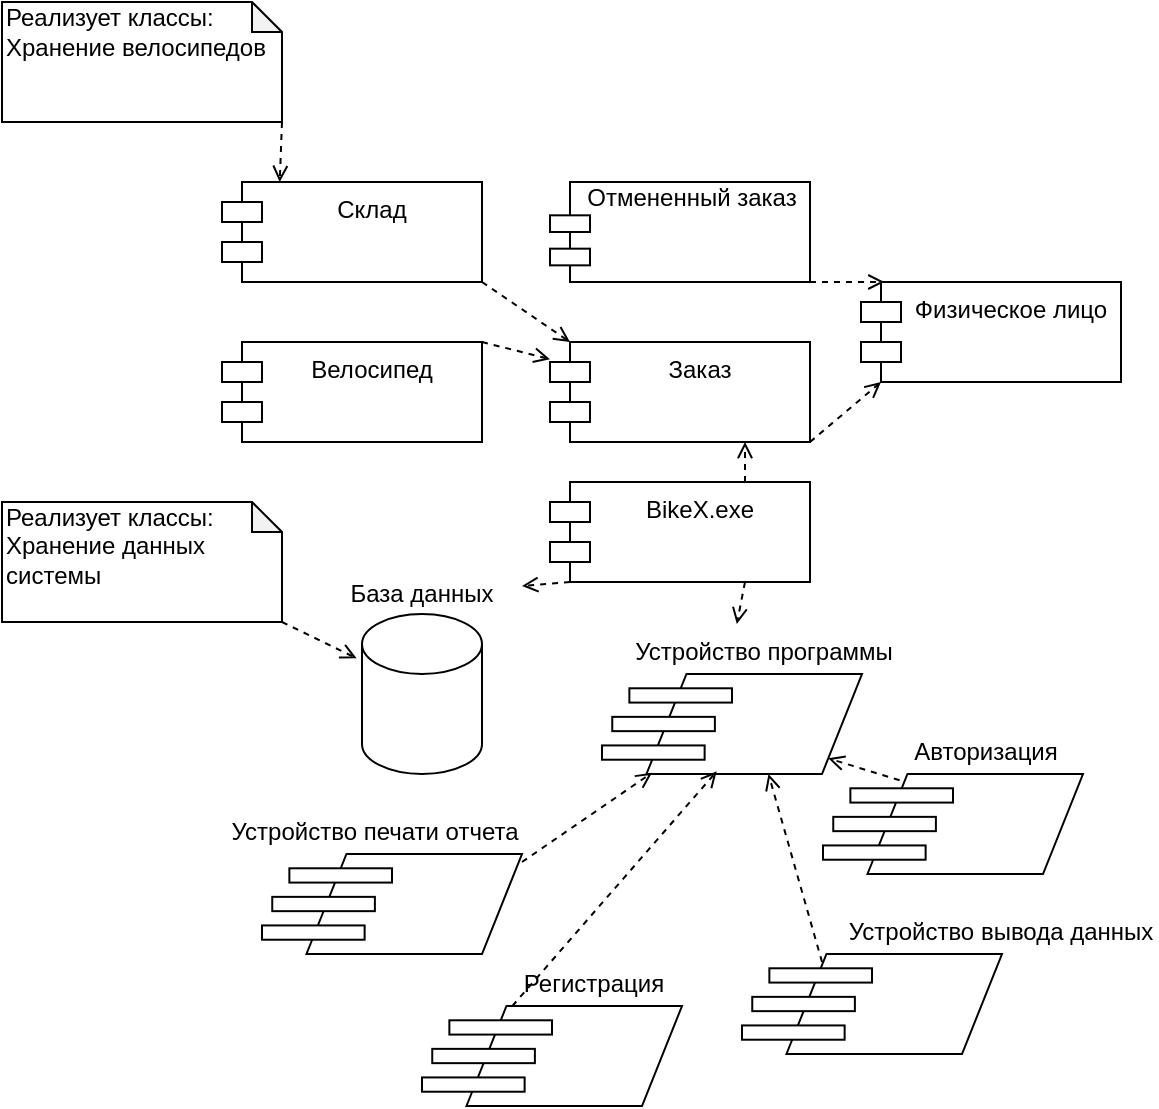 <mxfile version="20.4.0" type="device"><diagram id="Te9_GhATy-YZI-GgnTQt" name="Страница 1"><mxGraphModel dx="981" dy="548" grid="1" gridSize="10" guides="1" tooltips="1" connect="1" arrows="1" fold="1" page="1" pageScale="1" pageWidth="827" pageHeight="1169" math="0" shadow="0"><root><mxCell id="0"/><mxCell id="1" parent="0"/><mxCell id="4rz4auG-Lp55N68Rj7_F-12" value="" style="group" vertex="1" connectable="0" parent="1"><mxGeometry x="344" y="240" width="150" height="50" as="geometry"/></mxCell><mxCell id="4rz4auG-Lp55N68Rj7_F-13" value="" style="rounded=0;whiteSpace=wrap;html=1;" vertex="1" parent="4rz4auG-Lp55N68Rj7_F-12"><mxGeometry x="30" width="120" height="50" as="geometry"/></mxCell><mxCell id="4rz4auG-Lp55N68Rj7_F-14" value="" style="rounded=0;whiteSpace=wrap;html=1;" vertex="1" parent="4rz4auG-Lp55N68Rj7_F-12"><mxGeometry x="20" y="16.667" width="20" height="8.333" as="geometry"/></mxCell><mxCell id="4rz4auG-Lp55N68Rj7_F-16" value="" style="rounded=0;whiteSpace=wrap;html=1;" vertex="1" parent="4rz4auG-Lp55N68Rj7_F-12"><mxGeometry x="20" y="33.333" width="20" height="8.333" as="geometry"/></mxCell><mxCell id="4rz4auG-Lp55N68Rj7_F-10" value="Отмененный заказ" style="text;html=1;strokeColor=none;fillColor=none;align=center;verticalAlign=middle;whiteSpace=wrap;rounded=0;" vertex="1" parent="4rz4auG-Lp55N68Rj7_F-12"><mxGeometry x="37" y="-4.167" width="108" height="25" as="geometry"/></mxCell><mxCell id="4rz4auG-Lp55N68Rj7_F-42" style="rounded=0;orthogonalLoop=1;jettySize=auto;html=1;exitX=0;exitY=1;exitDx=10;exitDy=0;exitPerimeter=0;dashed=1;endArrow=open;endFill=0;" edge="1" parent="1" source="4rz4auG-Lp55N68Rj7_F-17" target="4rz4auG-Lp55N68Rj7_F-40"><mxGeometry relative="1" as="geometry"/></mxCell><mxCell id="4rz4auG-Lp55N68Rj7_F-43" style="rounded=0;orthogonalLoop=1;jettySize=auto;html=1;exitX=0.75;exitY=0;exitDx=0;exitDy=0;entryX=0.75;entryY=1;entryDx=0;entryDy=0;dashed=1;endArrow=open;endFill=0;" edge="1" parent="1" source="4rz4auG-Lp55N68Rj7_F-17" target="4rz4auG-Lp55N68Rj7_F-18"><mxGeometry relative="1" as="geometry"/></mxCell><mxCell id="4rz4auG-Lp55N68Rj7_F-80" style="rounded=0;orthogonalLoop=1;jettySize=auto;html=1;exitX=0.75;exitY=1;exitDx=0;exitDy=0;entryX=0.4;entryY=0.033;entryDx=0;entryDy=0;entryPerimeter=0;dashed=1;endArrow=open;endFill=0;" edge="1" parent="1" source="4rz4auG-Lp55N68Rj7_F-17" target="4rz4auG-Lp55N68Rj7_F-50"><mxGeometry relative="1" as="geometry"/></mxCell><mxCell id="4rz4auG-Lp55N68Rj7_F-17" value="BikeX.exe" style="shape=module;align=left;spacingLeft=20;align=center;verticalAlign=top;" vertex="1" parent="1"><mxGeometry x="364" y="390" width="130" height="50" as="geometry"/></mxCell><mxCell id="4rz4auG-Lp55N68Rj7_F-29" style="rounded=0;orthogonalLoop=1;jettySize=auto;html=1;exitX=1;exitY=1;exitDx=0;exitDy=0;entryX=0;entryY=1;entryDx=10;entryDy=0;entryPerimeter=0;dashed=1;endArrow=open;endFill=0;" edge="1" parent="1" source="4rz4auG-Lp55N68Rj7_F-18" target="4rz4auG-Lp55N68Rj7_F-21"><mxGeometry relative="1" as="geometry"/></mxCell><mxCell id="4rz4auG-Lp55N68Rj7_F-18" value="Заказ" style="shape=module;align=left;spacingLeft=20;align=center;verticalAlign=top;" vertex="1" parent="1"><mxGeometry x="364" y="320" width="130" height="50" as="geometry"/></mxCell><mxCell id="4rz4auG-Lp55N68Rj7_F-44" style="rounded=0;orthogonalLoop=1;jettySize=auto;html=1;exitX=1;exitY=0;exitDx=0;exitDy=0;dashed=1;endArrow=open;endFill=0;" edge="1" parent="1" source="4rz4auG-Lp55N68Rj7_F-19" target="4rz4auG-Lp55N68Rj7_F-18"><mxGeometry relative="1" as="geometry"/></mxCell><mxCell id="4rz4auG-Lp55N68Rj7_F-19" value="Велосипед" style="shape=module;align=left;spacingLeft=20;align=center;verticalAlign=top;" vertex="1" parent="1"><mxGeometry x="200" y="320" width="130" height="50" as="geometry"/></mxCell><mxCell id="4rz4auG-Lp55N68Rj7_F-32" style="rounded=0;orthogonalLoop=1;jettySize=auto;html=1;exitX=1;exitY=1;exitDx=0;exitDy=0;entryX=0;entryY=0;entryDx=10;entryDy=0;entryPerimeter=0;dashed=1;endArrow=open;endFill=0;" edge="1" parent="1" source="4rz4auG-Lp55N68Rj7_F-20" target="4rz4auG-Lp55N68Rj7_F-18"><mxGeometry relative="1" as="geometry"/></mxCell><mxCell id="4rz4auG-Lp55N68Rj7_F-20" value="Склад" style="shape=module;align=left;spacingLeft=20;align=center;verticalAlign=top;" vertex="1" parent="1"><mxGeometry x="200" y="240" width="130" height="50" as="geometry"/></mxCell><mxCell id="4rz4auG-Lp55N68Rj7_F-21" value="Физическое лицо" style="shape=module;align=left;spacingLeft=20;align=center;verticalAlign=top;" vertex="1" parent="1"><mxGeometry x="519.5" y="290" width="130" height="50" as="geometry"/></mxCell><mxCell id="4rz4auG-Lp55N68Rj7_F-28" style="rounded=0;orthogonalLoop=1;jettySize=auto;html=1;exitX=1;exitY=1;exitDx=0;exitDy=0;entryX=0.09;entryY=0;entryDx=0;entryDy=0;entryPerimeter=0;dashed=1;endArrow=open;endFill=0;" edge="1" parent="1" source="4rz4auG-Lp55N68Rj7_F-13" target="4rz4auG-Lp55N68Rj7_F-21"><mxGeometry relative="1" as="geometry"/></mxCell><mxCell id="4rz4auG-Lp55N68Rj7_F-35" value="" style="group" vertex="1" connectable="0" parent="1"><mxGeometry x="90" y="150" width="140" height="60" as="geometry"/></mxCell><mxCell id="4rz4auG-Lp55N68Rj7_F-33" value="" style="shape=note;whiteSpace=wrap;html=1;backgroundOutline=1;darkOpacity=0.05;size=15;" vertex="1" parent="4rz4auG-Lp55N68Rj7_F-35"><mxGeometry width="140" height="60" as="geometry"/></mxCell><mxCell id="4rz4auG-Lp55N68Rj7_F-34" value="Реализует классы:&lt;br&gt;Хранение велосипедов" style="text;html=1;strokeColor=none;fillColor=none;align=left;verticalAlign=middle;whiteSpace=wrap;rounded=0;" vertex="1" parent="4rz4auG-Lp55N68Rj7_F-35"><mxGeometry width="140" height="30" as="geometry"/></mxCell><mxCell id="4rz4auG-Lp55N68Rj7_F-36" style="rounded=0;orthogonalLoop=1;jettySize=auto;html=1;exitX=1;exitY=1;exitDx=0;exitDy=0;exitPerimeter=0;entryX=0.222;entryY=0;entryDx=0;entryDy=0;entryPerimeter=0;dashed=1;endArrow=open;endFill=0;" edge="1" parent="1" source="4rz4auG-Lp55N68Rj7_F-33" target="4rz4auG-Lp55N68Rj7_F-20"><mxGeometry relative="1" as="geometry"/></mxCell><mxCell id="4rz4auG-Lp55N68Rj7_F-41" value="" style="group" vertex="1" connectable="0" parent="1"><mxGeometry x="250" y="431" width="100" height="105" as="geometry"/></mxCell><mxCell id="4rz4auG-Lp55N68Rj7_F-39" value="" style="shape=cylinder3;whiteSpace=wrap;html=1;boundedLbl=1;backgroundOutline=1;size=15;" vertex="1" parent="4rz4auG-Lp55N68Rj7_F-41"><mxGeometry x="20" y="25" width="60" height="80" as="geometry"/></mxCell><mxCell id="4rz4auG-Lp55N68Rj7_F-40" value="База данных" style="text;html=1;strokeColor=none;fillColor=none;align=center;verticalAlign=middle;whiteSpace=wrap;rounded=0;" vertex="1" parent="4rz4auG-Lp55N68Rj7_F-41"><mxGeometry width="100" height="30" as="geometry"/></mxCell><mxCell id="4rz4auG-Lp55N68Rj7_F-46" value="" style="group" vertex="1" connectable="0" parent="1"><mxGeometry x="90" y="400" width="140" height="60" as="geometry"/></mxCell><mxCell id="4rz4auG-Lp55N68Rj7_F-47" value="" style="shape=note;whiteSpace=wrap;html=1;backgroundOutline=1;darkOpacity=0.05;size=15;" vertex="1" parent="4rz4auG-Lp55N68Rj7_F-46"><mxGeometry width="140" height="60" as="geometry"/></mxCell><mxCell id="4rz4auG-Lp55N68Rj7_F-48" value="Реализует классы:&lt;br&gt;Хранение данных системы" style="text;html=1;strokeColor=none;fillColor=none;align=left;verticalAlign=middle;whiteSpace=wrap;rounded=0;" vertex="1" parent="4rz4auG-Lp55N68Rj7_F-46"><mxGeometry y="7" width="140" height="30" as="geometry"/></mxCell><mxCell id="4rz4auG-Lp55N68Rj7_F-49" style="rounded=0;orthogonalLoop=1;jettySize=auto;html=1;exitX=1;exitY=1;exitDx=0;exitDy=0;exitPerimeter=0;entryX=-0.045;entryY=0.277;entryDx=0;entryDy=0;entryPerimeter=0;dashed=1;endArrow=open;endFill=0;" edge="1" parent="1" source="4rz4auG-Lp55N68Rj7_F-47" target="4rz4auG-Lp55N68Rj7_F-39"><mxGeometry relative="1" as="geometry"/></mxCell><mxCell id="4rz4auG-Lp55N68Rj7_F-51" value="" style="group" vertex="1" connectable="0" parent="1"><mxGeometry x="390" y="460" width="149" height="76" as="geometry"/></mxCell><mxCell id="4rz4auG-Lp55N68Rj7_F-9" value="" style="group" vertex="1" connectable="0" parent="4rz4auG-Lp55N68Rj7_F-51"><mxGeometry y="26" width="130" height="50" as="geometry"/></mxCell><mxCell id="4rz4auG-Lp55N68Rj7_F-5" value="" style="shape=parallelogram;perimeter=parallelogramPerimeter;whiteSpace=wrap;html=1;fixedSize=1;" vertex="1" parent="4rz4auG-Lp55N68Rj7_F-9"><mxGeometry x="22.237" width="107.763" height="50" as="geometry"/></mxCell><mxCell id="4rz4auG-Lp55N68Rj7_F-6" value="" style="rounded=0;whiteSpace=wrap;html=1;" vertex="1" parent="4rz4auG-Lp55N68Rj7_F-9"><mxGeometry x="13.684" y="7.143" width="51.316" height="7.143" as="geometry"/></mxCell><mxCell id="4rz4auG-Lp55N68Rj7_F-7" value="" style="rounded=0;whiteSpace=wrap;html=1;" vertex="1" parent="4rz4auG-Lp55N68Rj7_F-9"><mxGeometry x="5.132" y="21.429" width="51.316" height="7.143" as="geometry"/></mxCell><mxCell id="4rz4auG-Lp55N68Rj7_F-8" value="" style="rounded=0;whiteSpace=wrap;html=1;" vertex="1" parent="4rz4auG-Lp55N68Rj7_F-9"><mxGeometry y="35.714" width="51.316" height="7.143" as="geometry"/></mxCell><mxCell id="4rz4auG-Lp55N68Rj7_F-50" value="Устройство программы" style="text;html=1;strokeColor=none;fillColor=none;align=center;verticalAlign=middle;whiteSpace=wrap;rounded=0;" vertex="1" parent="4rz4auG-Lp55N68Rj7_F-51"><mxGeometry x="13" width="136" height="30" as="geometry"/></mxCell><mxCell id="4rz4auG-Lp55N68Rj7_F-52" value="" style="group" vertex="1" connectable="0" parent="1"><mxGeometry x="500.5" y="510" width="149" height="76" as="geometry"/></mxCell><mxCell id="4rz4auG-Lp55N68Rj7_F-53" value="" style="group" vertex="1" connectable="0" parent="4rz4auG-Lp55N68Rj7_F-52"><mxGeometry y="26" width="130" height="50" as="geometry"/></mxCell><mxCell id="4rz4auG-Lp55N68Rj7_F-54" value="" style="shape=parallelogram;perimeter=parallelogramPerimeter;whiteSpace=wrap;html=1;fixedSize=1;" vertex="1" parent="4rz4auG-Lp55N68Rj7_F-53"><mxGeometry x="22.237" width="107.763" height="50" as="geometry"/></mxCell><mxCell id="4rz4auG-Lp55N68Rj7_F-55" value="" style="rounded=0;whiteSpace=wrap;html=1;" vertex="1" parent="4rz4auG-Lp55N68Rj7_F-53"><mxGeometry x="13.684" y="7.143" width="51.316" height="7.143" as="geometry"/></mxCell><mxCell id="4rz4auG-Lp55N68Rj7_F-56" value="" style="rounded=0;whiteSpace=wrap;html=1;" vertex="1" parent="4rz4auG-Lp55N68Rj7_F-53"><mxGeometry x="5.132" y="21.429" width="51.316" height="7.143" as="geometry"/></mxCell><mxCell id="4rz4auG-Lp55N68Rj7_F-57" value="" style="rounded=0;whiteSpace=wrap;html=1;" vertex="1" parent="4rz4auG-Lp55N68Rj7_F-53"><mxGeometry y="35.714" width="51.316" height="7.143" as="geometry"/></mxCell><mxCell id="4rz4auG-Lp55N68Rj7_F-58" value="Авторизация" style="text;html=1;strokeColor=none;fillColor=none;align=center;verticalAlign=middle;whiteSpace=wrap;rounded=0;" vertex="1" parent="4rz4auG-Lp55N68Rj7_F-52"><mxGeometry x="13" width="136" height="30" as="geometry"/></mxCell><mxCell id="4rz4auG-Lp55N68Rj7_F-59" value="" style="group" vertex="1" connectable="0" parent="1"><mxGeometry x="300" y="626" width="149" height="76" as="geometry"/></mxCell><mxCell id="4rz4auG-Lp55N68Rj7_F-60" value="" style="group" vertex="1" connectable="0" parent="4rz4auG-Lp55N68Rj7_F-59"><mxGeometry y="26" width="130" height="50" as="geometry"/></mxCell><mxCell id="4rz4auG-Lp55N68Rj7_F-61" value="" style="shape=parallelogram;perimeter=parallelogramPerimeter;whiteSpace=wrap;html=1;fixedSize=1;" vertex="1" parent="4rz4auG-Lp55N68Rj7_F-60"><mxGeometry x="22.237" width="107.763" height="50" as="geometry"/></mxCell><mxCell id="4rz4auG-Lp55N68Rj7_F-62" value="" style="rounded=0;whiteSpace=wrap;html=1;" vertex="1" parent="4rz4auG-Lp55N68Rj7_F-60"><mxGeometry x="13.684" y="7.143" width="51.316" height="7.143" as="geometry"/></mxCell><mxCell id="4rz4auG-Lp55N68Rj7_F-63" value="" style="rounded=0;whiteSpace=wrap;html=1;" vertex="1" parent="4rz4auG-Lp55N68Rj7_F-60"><mxGeometry x="5.132" y="21.429" width="51.316" height="7.143" as="geometry"/></mxCell><mxCell id="4rz4auG-Lp55N68Rj7_F-64" value="" style="rounded=0;whiteSpace=wrap;html=1;" vertex="1" parent="4rz4auG-Lp55N68Rj7_F-60"><mxGeometry y="35.714" width="51.316" height="7.143" as="geometry"/></mxCell><mxCell id="4rz4auG-Lp55N68Rj7_F-65" value="Регистрация" style="text;html=1;strokeColor=none;fillColor=none;align=center;verticalAlign=middle;whiteSpace=wrap;rounded=0;" vertex="1" parent="4rz4auG-Lp55N68Rj7_F-59"><mxGeometry x="18.0" width="136" height="30" as="geometry"/></mxCell><mxCell id="4rz4auG-Lp55N68Rj7_F-66" value="" style="group" vertex="1" connectable="0" parent="1"><mxGeometry x="460" y="600" width="170" height="76" as="geometry"/></mxCell><mxCell id="4rz4auG-Lp55N68Rj7_F-67" value="" style="group" vertex="1" connectable="0" parent="4rz4auG-Lp55N68Rj7_F-66"><mxGeometry y="26" width="130" height="50" as="geometry"/></mxCell><mxCell id="4rz4auG-Lp55N68Rj7_F-68" value="" style="shape=parallelogram;perimeter=parallelogramPerimeter;whiteSpace=wrap;html=1;fixedSize=1;" vertex="1" parent="4rz4auG-Lp55N68Rj7_F-67"><mxGeometry x="22.237" width="107.763" height="50" as="geometry"/></mxCell><mxCell id="4rz4auG-Lp55N68Rj7_F-69" value="" style="rounded=0;whiteSpace=wrap;html=1;" vertex="1" parent="4rz4auG-Lp55N68Rj7_F-67"><mxGeometry x="13.684" y="7.143" width="51.316" height="7.143" as="geometry"/></mxCell><mxCell id="4rz4auG-Lp55N68Rj7_F-70" value="" style="rounded=0;whiteSpace=wrap;html=1;" vertex="1" parent="4rz4auG-Lp55N68Rj7_F-67"><mxGeometry x="5.132" y="21.429" width="51.316" height="7.143" as="geometry"/></mxCell><mxCell id="4rz4auG-Lp55N68Rj7_F-71" value="" style="rounded=0;whiteSpace=wrap;html=1;" vertex="1" parent="4rz4auG-Lp55N68Rj7_F-67"><mxGeometry y="35.714" width="51.316" height="7.143" as="geometry"/></mxCell><mxCell id="4rz4auG-Lp55N68Rj7_F-72" value="Устройство вывода данных" style="text;html=1;strokeColor=none;fillColor=none;align=center;verticalAlign=middle;whiteSpace=wrap;rounded=0;" vertex="1" parent="4rz4auG-Lp55N68Rj7_F-66"><mxGeometry x="50.5" width="157" height="30" as="geometry"/></mxCell><mxCell id="4rz4auG-Lp55N68Rj7_F-73" value="" style="group" vertex="1" connectable="0" parent="1"><mxGeometry x="220" y="550" width="160" height="76" as="geometry"/></mxCell><mxCell id="4rz4auG-Lp55N68Rj7_F-74" value="" style="group" vertex="1" connectable="0" parent="4rz4auG-Lp55N68Rj7_F-73"><mxGeometry y="26" width="130" height="50" as="geometry"/></mxCell><mxCell id="4rz4auG-Lp55N68Rj7_F-75" value="" style="shape=parallelogram;perimeter=parallelogramPerimeter;whiteSpace=wrap;html=1;fixedSize=1;" vertex="1" parent="4rz4auG-Lp55N68Rj7_F-74"><mxGeometry x="22.237" width="107.763" height="50" as="geometry"/></mxCell><mxCell id="4rz4auG-Lp55N68Rj7_F-76" value="" style="rounded=0;whiteSpace=wrap;html=1;" vertex="1" parent="4rz4auG-Lp55N68Rj7_F-74"><mxGeometry x="13.684" y="7.143" width="51.316" height="7.143" as="geometry"/></mxCell><mxCell id="4rz4auG-Lp55N68Rj7_F-77" value="" style="rounded=0;whiteSpace=wrap;html=1;" vertex="1" parent="4rz4auG-Lp55N68Rj7_F-74"><mxGeometry x="5.132" y="21.429" width="51.316" height="7.143" as="geometry"/></mxCell><mxCell id="4rz4auG-Lp55N68Rj7_F-78" value="" style="rounded=0;whiteSpace=wrap;html=1;" vertex="1" parent="4rz4auG-Lp55N68Rj7_F-74"><mxGeometry y="35.714" width="51.316" height="7.143" as="geometry"/></mxCell><mxCell id="4rz4auG-Lp55N68Rj7_F-79" value="Устройство печати отчета" style="text;html=1;strokeColor=none;fillColor=none;align=center;verticalAlign=middle;whiteSpace=wrap;rounded=0;" vertex="1" parent="4rz4auG-Lp55N68Rj7_F-73"><mxGeometry x="-17" width="147" height="30" as="geometry"/></mxCell><mxCell id="4rz4auG-Lp55N68Rj7_F-81" style="rounded=0;orthogonalLoop=1;jettySize=auto;html=1;exitX=1;exitY=1;exitDx=0;exitDy=0;entryX=0.026;entryY=0.987;entryDx=0;entryDy=0;entryPerimeter=0;dashed=1;endArrow=open;endFill=0;" edge="1" parent="1" source="4rz4auG-Lp55N68Rj7_F-79" target="4rz4auG-Lp55N68Rj7_F-5"><mxGeometry relative="1" as="geometry"/></mxCell><mxCell id="4rz4auG-Lp55N68Rj7_F-82" style="rounded=0;orthogonalLoop=1;jettySize=auto;html=1;exitX=0.213;exitY=0;exitDx=0;exitDy=0;entryX=0.326;entryY=0.973;entryDx=0;entryDy=0;entryPerimeter=0;exitPerimeter=0;dashed=1;endArrow=open;endFill=0;" edge="1" parent="1" source="4rz4auG-Lp55N68Rj7_F-61" target="4rz4auG-Lp55N68Rj7_F-5"><mxGeometry relative="1" as="geometry"/></mxCell><mxCell id="4rz4auG-Lp55N68Rj7_F-83" style="rounded=0;orthogonalLoop=1;jettySize=auto;html=1;exitX=0.186;exitY=0.971;exitDx=0;exitDy=0;entryX=1;entryY=1;entryDx=0;entryDy=0;exitPerimeter=0;dashed=1;endArrow=open;endFill=0;" edge="1" parent="1" source="4rz4auG-Lp55N68Rj7_F-58" target="4rz4auG-Lp55N68Rj7_F-5"><mxGeometry relative="1" as="geometry"/></mxCell><mxCell id="4rz4auG-Lp55N68Rj7_F-84" style="rounded=0;orthogonalLoop=1;jettySize=auto;html=1;dashed=1;endArrow=open;endFill=0;exitX=0.165;exitY=0.08;exitDx=0;exitDy=0;exitPerimeter=0;" edge="1" parent="1" source="4rz4auG-Lp55N68Rj7_F-68" target="4rz4auG-Lp55N68Rj7_F-5"><mxGeometry relative="1" as="geometry"><mxPoint x="560" y="750" as="sourcePoint"/></mxGeometry></mxCell></root></mxGraphModel></diagram></mxfile>